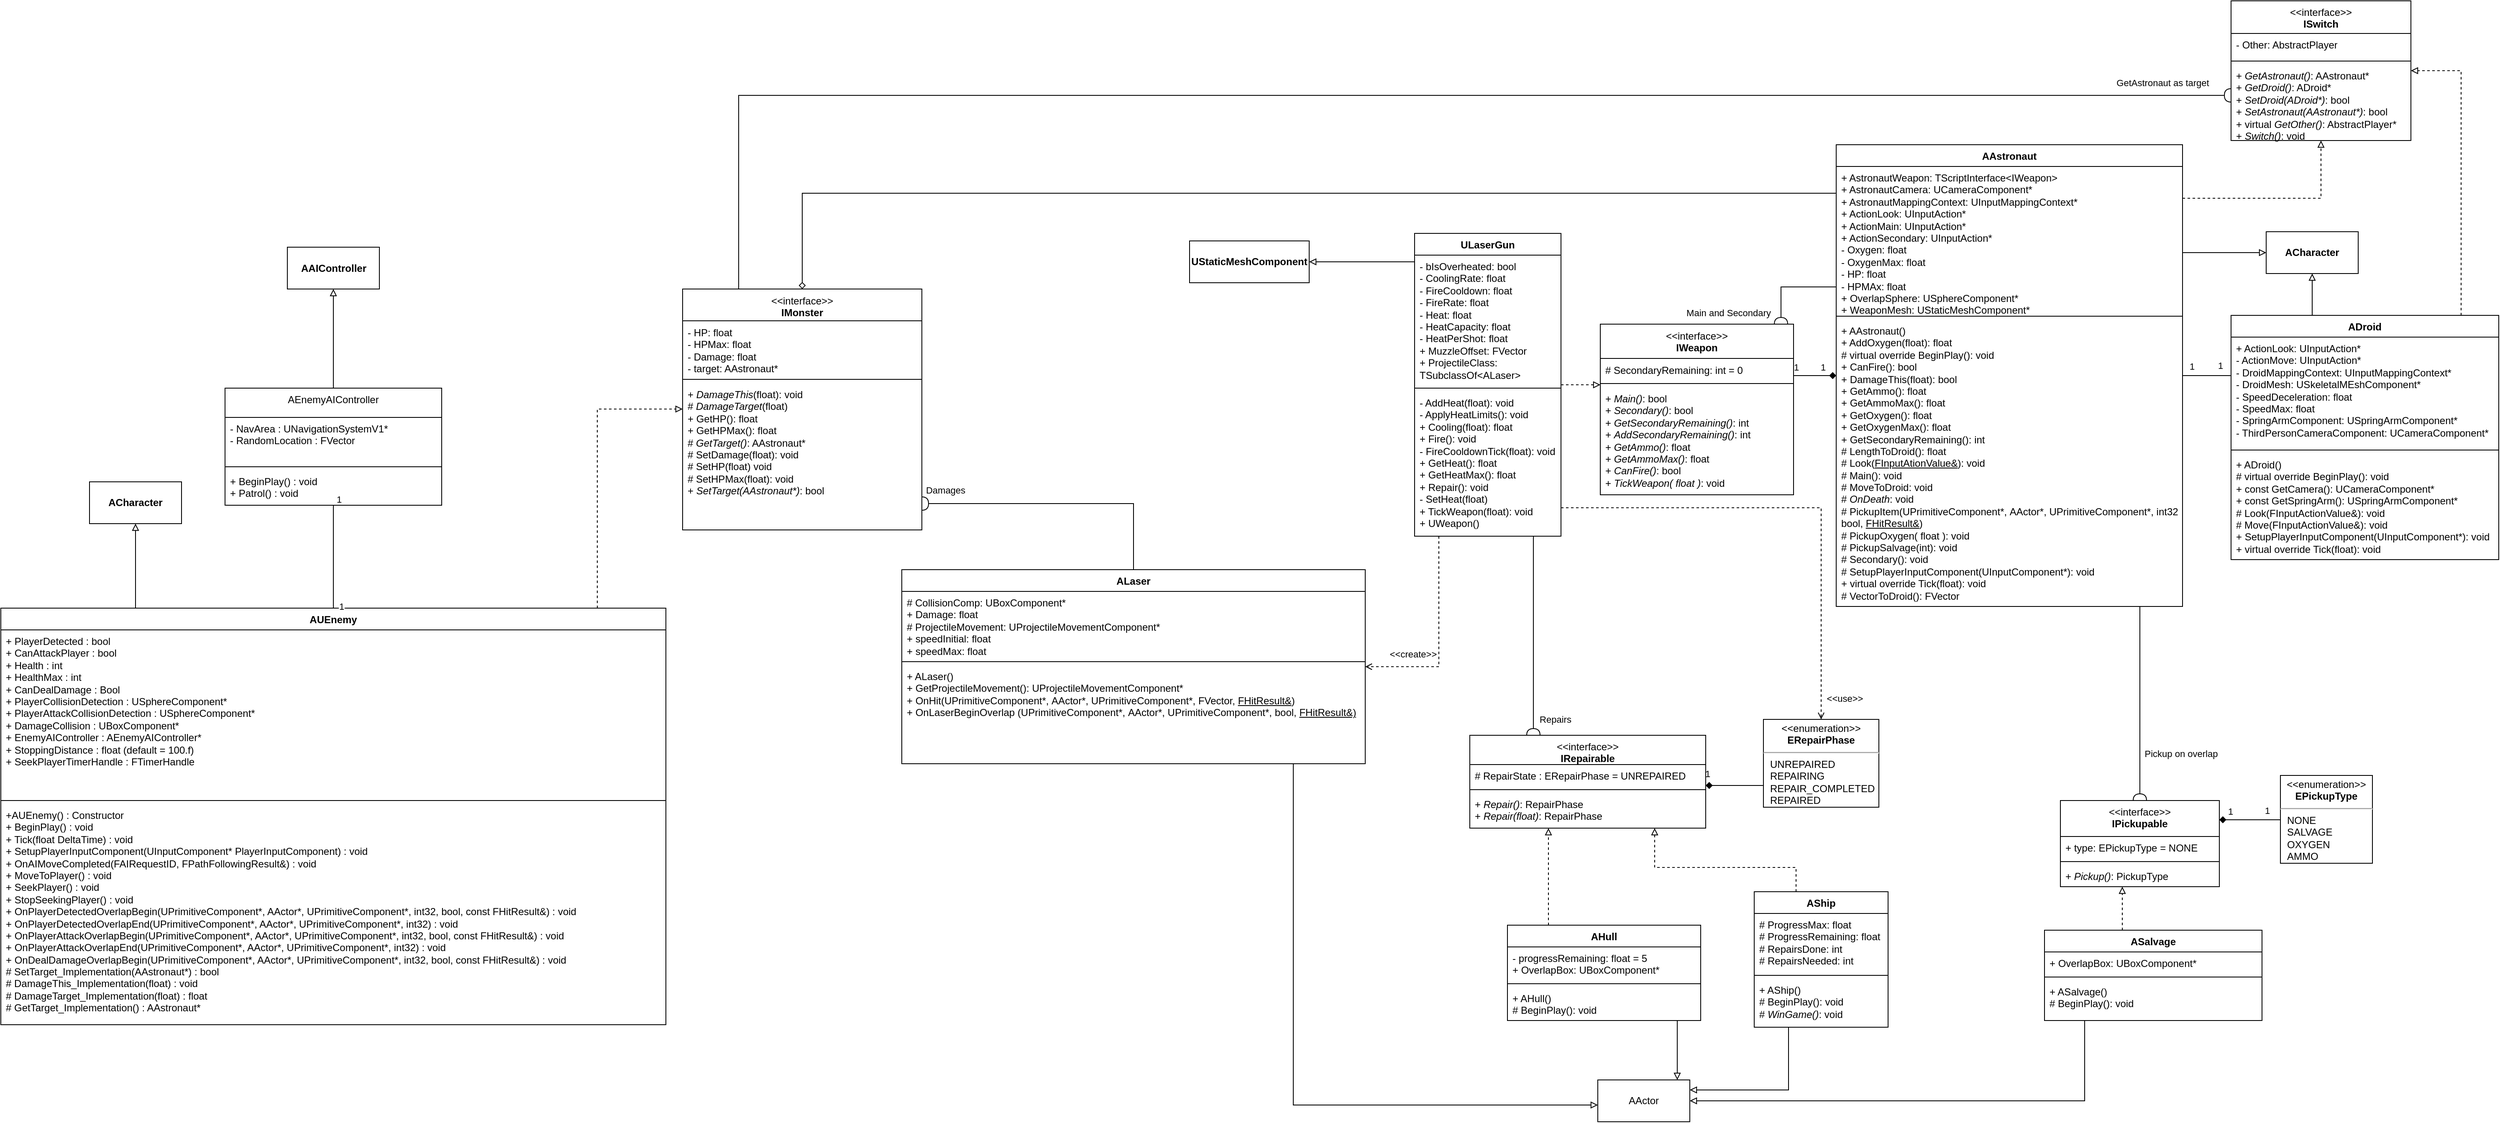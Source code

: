 <mxfile version="24.4.0" type="github">
  <diagram name="Page-1" id="c4acf3e9-155e-7222-9cf6-157b1a14988f">
    <mxGraphModel dx="3566" dy="984" grid="0" gridSize="10" guides="1" tooltips="1" connect="1" arrows="1" fold="1" page="1" pageScale="1" pageWidth="1654" pageHeight="1169" background="none" math="0" shadow="0">
      <root>
        <mxCell id="0" />
        <mxCell id="1" parent="0" />
        <mxCell id="GjGzNpZ6_2Urf7ul3NtA-14" style="edgeStyle=orthogonalEdgeStyle;rounded=0;orthogonalLoop=1;jettySize=auto;html=1;endArrow=block;endFill=0;dashed=1;" parent="1" source="v89CsdgLvt-2hcjP8UX0-1" target="GjGzNpZ6_2Urf7ul3NtA-9" edge="1">
          <mxGeometry relative="1" as="geometry">
            <Array as="points">
              <mxPoint x="1249" y="240" />
              <mxPoint x="1249" y="240" />
            </Array>
          </mxGeometry>
        </mxCell>
        <mxCell id="5UMAS7-7MxUsGcrUEy_Y-5" style="edgeStyle=orthogonalEdgeStyle;rounded=0;orthogonalLoop=1;jettySize=auto;html=1;endArrow=none;endFill=0;startArrow=diamond;startFill=1;" parent="1" source="v89CsdgLvt-2hcjP8UX0-1" target="33zR9iVu8BZnM99QqH7n-1" edge="1">
          <mxGeometry relative="1" as="geometry">
            <Array as="points">
              <mxPoint x="962" y="485" />
              <mxPoint x="962" y="485" />
            </Array>
          </mxGeometry>
        </mxCell>
        <mxCell id="5UMAS7-7MxUsGcrUEy_Y-7" value="1" style="edgeLabel;html=1;align=center;verticalAlign=middle;resizable=0;points=[];" parent="5UMAS7-7MxUsGcrUEy_Y-5" vertex="1" connectable="0">
          <mxGeometry x="0.877" y="2" relative="1" as="geometry">
            <mxPoint y="-12" as="offset" />
          </mxGeometry>
        </mxCell>
        <mxCell id="33zR9iVu8BZnM99QqH7n-18" value="1" style="edgeLabel;html=1;align=center;verticalAlign=middle;resizable=0;points=[];" parent="5UMAS7-7MxUsGcrUEy_Y-5" vertex="1" connectable="0">
          <mxGeometry x="-0.713" relative="1" as="geometry">
            <mxPoint x="-9" y="-10" as="offset" />
          </mxGeometry>
        </mxCell>
        <mxCell id="5UMAS7-7MxUsGcrUEy_Y-19" style="edgeStyle=orthogonalEdgeStyle;rounded=0;orthogonalLoop=1;jettySize=auto;html=1;endArrow=block;endFill=0;" parent="1" source="v89CsdgLvt-2hcjP8UX0-1" target="5UMAS7-7MxUsGcrUEy_Y-18" edge="1">
          <mxGeometry relative="1" as="geometry">
            <Array as="points">
              <mxPoint x="1341" y="305" />
              <mxPoint x="1341" y="305" />
            </Array>
          </mxGeometry>
        </mxCell>
        <mxCell id="33zR9iVu8BZnM99QqH7n-13" style="edgeStyle=orthogonalEdgeStyle;rounded=0;orthogonalLoop=1;jettySize=auto;html=1;endArrow=none;endFill=0;" parent="1" source="v89CsdgLvt-2hcjP8UX0-1" target="GjGzNpZ6_2Urf7ul3NtA-15" edge="1">
          <mxGeometry relative="1" as="geometry">
            <Array as="points">
              <mxPoint x="1363" y="620" />
              <mxPoint x="1363" y="620" />
            </Array>
          </mxGeometry>
        </mxCell>
        <mxCell id="33zR9iVu8BZnM99QqH7n-16" value="1" style="edgeLabel;html=1;align=center;verticalAlign=middle;resizable=0;points=[];" parent="33zR9iVu8BZnM99QqH7n-13" vertex="1" connectable="0">
          <mxGeometry x="-0.745" y="2" relative="1" as="geometry">
            <mxPoint x="3" y="-9" as="offset" />
          </mxGeometry>
        </mxCell>
        <mxCell id="33zR9iVu8BZnM99QqH7n-17" value="1" style="edgeLabel;html=1;align=center;verticalAlign=middle;resizable=0;points=[];" parent="33zR9iVu8BZnM99QqH7n-13" vertex="1" connectable="0">
          <mxGeometry x="0.661" y="3" relative="1" as="geometry">
            <mxPoint x="-3" y="-9" as="offset" />
          </mxGeometry>
        </mxCell>
        <mxCell id="33zR9iVu8BZnM99QqH7n-50" style="edgeStyle=orthogonalEdgeStyle;rounded=0;orthogonalLoop=1;jettySize=auto;html=1;endArrow=halfCircle;endFill=0;" parent="1" source="v89CsdgLvt-2hcjP8UX0-1" target="33zR9iVu8BZnM99QqH7n-34" edge="1">
          <mxGeometry relative="1" as="geometry">
            <Array as="points">
              <mxPoint x="1221" y="798" />
              <mxPoint x="1221" y="798" />
            </Array>
          </mxGeometry>
        </mxCell>
        <mxCell id="33zR9iVu8BZnM99QqH7n-51" value="Pickup on overlap" style="edgeLabel;html=1;align=center;verticalAlign=middle;resizable=0;points=[];" parent="33zR9iVu8BZnM99QqH7n-50" vertex="1" connectable="0">
          <mxGeometry x="0.497" y="2" relative="1" as="geometry">
            <mxPoint x="47" y="2" as="offset" />
          </mxGeometry>
        </mxCell>
        <mxCell id="GjGzNpZ6_2Urf7ul3NtA-9" value="&lt;span style=&quot;font-weight: normal;&quot;&gt;&amp;lt;&amp;lt;interface&amp;gt;&amp;gt;&lt;/span&gt;&lt;div&gt;ISwitch&lt;/div&gt;" style="swimlane;fontStyle=1;align=center;verticalAlign=top;childLayout=stackLayout;horizontal=1;startSize=39;horizontalStack=0;resizeParent=1;resizeParentMax=0;resizeLast=0;collapsible=1;marginBottom=0;whiteSpace=wrap;html=1;" parent="1" vertex="1">
          <mxGeometry x="1330" y="4" width="215" height="167" as="geometry" />
        </mxCell>
        <mxCell id="GjGzNpZ6_2Urf7ul3NtA-10" value="- Other: AbstractPlayer" style="text;strokeColor=none;fillColor=none;align=left;verticalAlign=top;spacingLeft=4;spacingRight=4;overflow=hidden;rotatable=0;points=[[0,0.5],[1,0.5]];portConstraint=eastwest;whiteSpace=wrap;html=1;" parent="GjGzNpZ6_2Urf7ul3NtA-9" vertex="1">
          <mxGeometry y="39" width="215" height="29" as="geometry" />
        </mxCell>
        <mxCell id="GjGzNpZ6_2Urf7ul3NtA-11" value="" style="line;strokeWidth=1;fillColor=none;align=left;verticalAlign=middle;spacingTop=-1;spacingLeft=3;spacingRight=3;rotatable=0;labelPosition=right;points=[];portConstraint=eastwest;strokeColor=inherit;" parent="GjGzNpZ6_2Urf7ul3NtA-9" vertex="1">
          <mxGeometry y="68" width="215" height="8" as="geometry" />
        </mxCell>
        <mxCell id="GjGzNpZ6_2Urf7ul3NtA-12" value="+ &lt;i&gt;GetAstronaut()&lt;/i&gt;: AAstronaut*&lt;div&gt;+ &lt;i&gt;GetDroid()&lt;/i&gt;: ADroid*&lt;/div&gt;&lt;div&gt;+ &lt;i&gt;SetDroid(ADroid*)&lt;/i&gt;: bool&lt;/div&gt;&lt;div&gt;+ &lt;i&gt;SetAstronaut(AAstronaut*)&lt;/i&gt;: bool&lt;/div&gt;&lt;div&gt;+ virtual &lt;i&gt;GetOther()&lt;/i&gt;: AbstractPlayer*&lt;/div&gt;&lt;div&gt;+ &lt;i&gt;Switch()&lt;/i&gt;: void&lt;/div&gt;" style="text;strokeColor=none;fillColor=none;align=left;verticalAlign=top;spacingLeft=4;spacingRight=4;overflow=hidden;rotatable=0;points=[[0,0.5],[1,0.5]];portConstraint=eastwest;whiteSpace=wrap;html=1;" parent="GjGzNpZ6_2Urf7ul3NtA-9" vertex="1">
          <mxGeometry y="76" width="215" height="91" as="geometry" />
        </mxCell>
        <mxCell id="GjGzNpZ6_2Urf7ul3NtA-19" style="edgeStyle=orthogonalEdgeStyle;rounded=0;orthogonalLoop=1;jettySize=auto;html=1;endArrow=block;endFill=0;dashed=1;" parent="1" source="GjGzNpZ6_2Urf7ul3NtA-15" target="GjGzNpZ6_2Urf7ul3NtA-9" edge="1">
          <mxGeometry relative="1" as="geometry">
            <Array as="points">
              <mxPoint x="1605" y="140" />
              <mxPoint x="1605" y="140" />
            </Array>
          </mxGeometry>
        </mxCell>
        <mxCell id="5UMAS7-7MxUsGcrUEy_Y-20" style="edgeStyle=orthogonalEdgeStyle;rounded=0;orthogonalLoop=1;jettySize=auto;html=1;endArrow=block;endFill=0;" parent="1" source="GjGzNpZ6_2Urf7ul3NtA-15" target="5UMAS7-7MxUsGcrUEy_Y-18" edge="1">
          <mxGeometry relative="1" as="geometry">
            <mxPoint x="1496" y="466" as="targetPoint" />
            <Array as="points">
              <mxPoint x="1427" y="370" />
              <mxPoint x="1427" y="370" />
            </Array>
          </mxGeometry>
        </mxCell>
        <mxCell id="GjGzNpZ6_2Urf7ul3NtA-15" value="ADroid" style="swimlane;fontStyle=1;align=center;verticalAlign=top;childLayout=stackLayout;horizontal=1;startSize=26;horizontalStack=0;resizeParent=1;resizeParentMax=0;resizeLast=0;collapsible=1;marginBottom=0;whiteSpace=wrap;html=1;" parent="1" vertex="1">
          <mxGeometry x="1330" y="380" width="320" height="292" as="geometry" />
        </mxCell>
        <mxCell id="GjGzNpZ6_2Urf7ul3NtA-16" value="+ ActionLook: UInputAction*&lt;div&gt;- ActionMove: UInputAction*&lt;/div&gt;&lt;div&gt;- DroidMappingContext: UInputMappingContext*&lt;/div&gt;&lt;div&gt;- DroidMesh: USkeletalMEshComponent*&lt;/div&gt;&lt;div&gt;- SpeedDeceleration: float&lt;/div&gt;&lt;div&gt;- SpeedMax: float&lt;/div&gt;&lt;div&gt;- SpringArmComponent: USpringArmComponent*&lt;/div&gt;&lt;div&gt;- ThirdPersonCameraComponent: UCameraComponent*&lt;/div&gt;" style="text;strokeColor=none;fillColor=none;align=left;verticalAlign=top;spacingLeft=4;spacingRight=4;overflow=hidden;rotatable=0;points=[[0,0.5],[1,0.5]];portConstraint=eastwest;whiteSpace=wrap;html=1;" parent="GjGzNpZ6_2Urf7ul3NtA-15" vertex="1">
          <mxGeometry y="26" width="320" height="131" as="geometry" />
        </mxCell>
        <mxCell id="GjGzNpZ6_2Urf7ul3NtA-17" value="" style="line;strokeWidth=1;fillColor=none;align=left;verticalAlign=middle;spacingTop=-1;spacingLeft=3;spacingRight=3;rotatable=0;labelPosition=right;points=[];portConstraint=eastwest;strokeColor=inherit;" parent="GjGzNpZ6_2Urf7ul3NtA-15" vertex="1">
          <mxGeometry y="157" width="320" height="8" as="geometry" />
        </mxCell>
        <mxCell id="GjGzNpZ6_2Urf7ul3NtA-18" value="+ ADroid()&lt;div&gt;# virtual override BeginPlay(): void&lt;/div&gt;&lt;div&gt;+ const GetCamera(): UCameraComponent*&lt;/div&gt;&lt;div&gt;+ const GetSpringArm(): USpringArmComponent*&lt;/div&gt;&lt;div&gt;# Look(FInputActionValue&amp;amp;): void&lt;/div&gt;&lt;div&gt;# Move(FInputActionValue&amp;amp;): void&lt;/div&gt;&lt;div&gt;+ SetupPlayerInputComponent(UInputComponent*): void&lt;/div&gt;&lt;div&gt;+ virtual override Tick(float): void&lt;br&gt;&lt;/div&gt;" style="text;strokeColor=none;fillColor=none;align=left;verticalAlign=top;spacingLeft=4;spacingRight=4;overflow=hidden;rotatable=0;points=[[0,0.5],[1,0.5]];portConstraint=eastwest;whiteSpace=wrap;html=1;" parent="GjGzNpZ6_2Urf7ul3NtA-15" vertex="1">
          <mxGeometry y="165" width="320" height="127" as="geometry" />
        </mxCell>
        <mxCell id="5UMAS7-7MxUsGcrUEy_Y-25" style="edgeStyle=orthogonalEdgeStyle;rounded=0;orthogonalLoop=1;jettySize=auto;html=1;endArrow=none;endFill=0;startArrow=diamond;startFill=0;" parent="1" source="pTTVUBrMpuXwKr1Ro-rV-5" target="v89CsdgLvt-2hcjP8UX0-1" edge="1">
          <mxGeometry relative="1" as="geometry">
            <Array as="points">
              <mxPoint x="286" y="234" />
              <mxPoint x="1040" y="234" />
            </Array>
          </mxGeometry>
        </mxCell>
        <mxCell id="5UMAS7-7MxUsGcrUEy_Y-26" style="edgeStyle=orthogonalEdgeStyle;rounded=0;orthogonalLoop=1;jettySize=auto;html=1;endArrow=halfCircle;endFill=0;" parent="1" source="pTTVUBrMpuXwKr1Ro-rV-5" target="GjGzNpZ6_2Urf7ul3NtA-9" edge="1">
          <mxGeometry relative="1" as="geometry">
            <Array as="points">
              <mxPoint x="-454" y="117" />
            </Array>
          </mxGeometry>
        </mxCell>
        <mxCell id="33zR9iVu8BZnM99QqH7n-11" value="GetAstronaut as target" style="edgeLabel;html=1;align=center;verticalAlign=middle;resizable=0;points=[];" parent="5UMAS7-7MxUsGcrUEy_Y-26" vertex="1" connectable="0">
          <mxGeometry x="0.958" y="-1" relative="1" as="geometry">
            <mxPoint x="-40" y="-16" as="offset" />
          </mxGeometry>
        </mxCell>
        <mxCell id="pTTVUBrMpuXwKr1Ro-rV-5" value="&lt;span style=&quot;font-weight: normal;&quot;&gt;&amp;lt;&amp;lt;interface&amp;gt;&amp;gt;&lt;/span&gt;&lt;div style=&quot;&quot;&gt;IMonster&lt;/div&gt;" style="swimlane;fontStyle=1;align=center;verticalAlign=top;childLayout=stackLayout;horizontal=1;startSize=38;horizontalStack=0;resizeParent=1;resizeParentMax=0;resizeLast=0;collapsible=1;marginBottom=0;whiteSpace=wrap;html=1;" parent="1" vertex="1">
          <mxGeometry x="-521" y="348.5" width="286" height="288" as="geometry" />
        </mxCell>
        <mxCell id="pTTVUBrMpuXwKr1Ro-rV-6" value="- HP: float&lt;div&gt;- HPMax: float&lt;br&gt;&lt;div&gt;- Damage: float&lt;/div&gt;&lt;div&gt;- target: AAstronaut*&lt;/div&gt;&lt;/div&gt;" style="text;strokeColor=none;fillColor=none;align=left;verticalAlign=top;spacingLeft=4;spacingRight=4;overflow=hidden;rotatable=0;points=[[0,0.5],[1,0.5]];portConstraint=eastwest;whiteSpace=wrap;html=1;" parent="pTTVUBrMpuXwKr1Ro-rV-5" vertex="1">
          <mxGeometry y="38" width="286" height="66" as="geometry" />
        </mxCell>
        <mxCell id="pTTVUBrMpuXwKr1Ro-rV-7" value="" style="line;strokeWidth=1;fillColor=none;align=left;verticalAlign=middle;spacingTop=-1;spacingLeft=3;spacingRight=3;rotatable=0;labelPosition=right;points=[];portConstraint=eastwest;strokeColor=inherit;" parent="pTTVUBrMpuXwKr1Ro-rV-5" vertex="1">
          <mxGeometry y="104" width="286" height="8" as="geometry" />
        </mxCell>
        <mxCell id="pTTVUBrMpuXwKr1Ro-rV-8" value="&lt;div&gt;+ &lt;i&gt;DamageThis&lt;/i&gt;(float): void&lt;/div&gt;&lt;div&gt;# &lt;i&gt;DamageTarget&lt;/i&gt;(float)&lt;/div&gt;&lt;div&gt;&lt;div&gt;+&amp;nbsp;GetHP(): float&lt;/div&gt;&lt;/div&gt;&lt;div&gt;+&amp;nbsp;GetHPMax(): float&lt;br&gt;&lt;/div&gt;&lt;div&gt;# &lt;i&gt;GetTarget()&lt;/i&gt;: AAstronaut*&lt;/div&gt;&lt;div&gt;# SetDamage(float): void&lt;/div&gt;&lt;div&gt;# SetHP(float) void&lt;/div&gt;&lt;div&gt;# SetHPMax(float): void&lt;/div&gt;&lt;div&gt;+ &lt;i&gt;SetTarget(AAstronaut*)&lt;/i&gt;: bool&lt;/div&gt;" style="text;strokeColor=none;fillColor=none;align=left;verticalAlign=top;spacingLeft=4;spacingRight=4;overflow=hidden;rotatable=0;points=[[0,0.5],[1,0.5]];portConstraint=eastwest;whiteSpace=wrap;html=1;" parent="pTTVUBrMpuXwKr1Ro-rV-5" vertex="1">
          <mxGeometry y="112" width="286" height="176" as="geometry" />
        </mxCell>
        <mxCell id="5UMAS7-7MxUsGcrUEy_Y-16" style="edgeStyle=orthogonalEdgeStyle;rounded=0;orthogonalLoop=1;jettySize=auto;html=1;endArrow=open;endFill=0;startArrow=none;startFill=0;dashed=1;" parent="1" source="5UMAS7-7MxUsGcrUEy_Y-1" target="5UMAS7-7MxUsGcrUEy_Y-8" edge="1">
          <mxGeometry relative="1" as="geometry">
            <Array as="points">
              <mxPoint x="383" y="800" />
            </Array>
          </mxGeometry>
        </mxCell>
        <mxCell id="33zR9iVu8BZnM99QqH7n-10" value="&amp;lt;&amp;lt;create&amp;gt;&amp;gt;" style="edgeLabel;html=1;align=center;verticalAlign=middle;resizable=0;points=[];" parent="5UMAS7-7MxUsGcrUEy_Y-16" vertex="1" connectable="0">
          <mxGeometry x="0.659" y="3" relative="1" as="geometry">
            <mxPoint x="15" y="-18" as="offset" />
          </mxGeometry>
        </mxCell>
        <mxCell id="33zR9iVu8BZnM99QqH7n-5" style="edgeStyle=orthogonalEdgeStyle;rounded=0;orthogonalLoop=1;jettySize=auto;html=1;endArrow=block;endFill=0;dashed=1;" parent="1" source="5UMAS7-7MxUsGcrUEy_Y-1" target="33zR9iVu8BZnM99QqH7n-1" edge="1">
          <mxGeometry relative="1" as="geometry">
            <Array as="points">
              <mxPoint x="418" y="492" />
              <mxPoint x="418" y="492" />
            </Array>
          </mxGeometry>
        </mxCell>
        <mxCell id="33zR9iVu8BZnM99QqH7n-27" style="edgeStyle=orthogonalEdgeStyle;rounded=0;orthogonalLoop=1;jettySize=auto;html=1;dashed=1;endArrow=open;endFill=0;" parent="1" source="5UMAS7-7MxUsGcrUEy_Y-1" target="33zR9iVu8BZnM99QqH7n-23" edge="1">
          <mxGeometry relative="1" as="geometry">
            <Array as="points">
              <mxPoint x="840" y="610" />
            </Array>
          </mxGeometry>
        </mxCell>
        <mxCell id="33zR9iVu8BZnM99QqH7n-29" value="&amp;lt;&amp;lt;use&amp;gt;&amp;gt;" style="edgeLabel;html=1;align=center;verticalAlign=middle;resizable=0;points=[];" parent="33zR9iVu8BZnM99QqH7n-27" vertex="1" connectable="0">
          <mxGeometry x="0.77" y="-1" relative="1" as="geometry">
            <mxPoint x="29" y="40" as="offset" />
          </mxGeometry>
        </mxCell>
        <mxCell id="5UMAS7-7MxUsGcrUEy_Y-1" value="ULaserGun" style="swimlane;fontStyle=1;align=center;verticalAlign=top;childLayout=stackLayout;horizontal=1;startSize=26;horizontalStack=0;resizeParent=1;resizeParentMax=0;resizeLast=0;collapsible=1;marginBottom=0;whiteSpace=wrap;html=1;" parent="1" vertex="1">
          <mxGeometry x="354" y="282" width="175" height="362" as="geometry" />
        </mxCell>
        <mxCell id="5UMAS7-7MxUsGcrUEy_Y-2" value="&lt;div&gt;- bIsOverheated: bool&lt;/div&gt;&lt;div&gt;- CoolingRate: float&lt;/div&gt;&lt;div&gt;- FireCooldown: float&lt;/div&gt;&lt;div&gt;- FireRate: float&lt;/div&gt;&lt;div&gt;- Heat: float&lt;/div&gt;&lt;div&gt;- HeatCapacity: float&lt;/div&gt;&lt;div&gt;- HeatPerShot: float&lt;/div&gt;&lt;div&gt;+ MuzzleOffset: FVector&lt;/div&gt;&lt;div&gt;+ ProjectileClass: TSubclassOf&amp;lt;ALaser&amp;gt;&lt;br&gt;&lt;/div&gt;" style="text;strokeColor=none;fillColor=none;align=left;verticalAlign=top;spacingLeft=4;spacingRight=4;overflow=hidden;rotatable=0;points=[[0,0.5],[1,0.5]];portConstraint=eastwest;whiteSpace=wrap;html=1;" parent="5UMAS7-7MxUsGcrUEy_Y-1" vertex="1">
          <mxGeometry y="26" width="175" height="155" as="geometry" />
        </mxCell>
        <mxCell id="5UMAS7-7MxUsGcrUEy_Y-3" value="" style="line;strokeWidth=1;fillColor=none;align=left;verticalAlign=middle;spacingTop=-1;spacingLeft=3;spacingRight=3;rotatable=0;labelPosition=right;points=[];portConstraint=eastwest;strokeColor=inherit;" parent="5UMAS7-7MxUsGcrUEy_Y-1" vertex="1">
          <mxGeometry y="181" width="175" height="8" as="geometry" />
        </mxCell>
        <mxCell id="5UMAS7-7MxUsGcrUEy_Y-4" value="- AddHeat(float): void&lt;div&gt;- ApplyHeatLimits(): void&lt;/div&gt;&lt;div&gt;+ Cooling(float): float&lt;/div&gt;&lt;div&gt;+ Fire(): void&lt;/div&gt;&lt;div&gt;- FireCooldownTick(float): void&lt;/div&gt;&lt;div&gt;+ GetHeat(): float&lt;/div&gt;&lt;div&gt;+ GetHeatMax(): float&lt;/div&gt;&lt;div&gt;+ Repair(): void&lt;/div&gt;&lt;div&gt;- SetHeat(float)&lt;/div&gt;&lt;div&gt;+ TickWeapon(float): void&lt;/div&gt;&lt;div&gt;+ UWeapon()&lt;/div&gt;" style="text;strokeColor=none;fillColor=none;align=left;verticalAlign=top;spacingLeft=4;spacingRight=4;overflow=hidden;rotatable=0;points=[[0,0.5],[1,0.5]];portConstraint=eastwest;whiteSpace=wrap;html=1;" parent="5UMAS7-7MxUsGcrUEy_Y-1" vertex="1">
          <mxGeometry y="189" width="175" height="173" as="geometry" />
        </mxCell>
        <mxCell id="5UMAS7-7MxUsGcrUEy_Y-17" style="edgeStyle=orthogonalEdgeStyle;rounded=0;orthogonalLoop=1;jettySize=auto;html=1;endArrow=halfCircle;endFill=0;" parent="1" source="5UMAS7-7MxUsGcrUEy_Y-8" target="pTTVUBrMpuXwKr1Ro-rV-5" edge="1">
          <mxGeometry relative="1" as="geometry">
            <Array as="points">
              <mxPoint x="18" y="605" />
            </Array>
            <mxPoint x="197" y="907" as="targetPoint" />
          </mxGeometry>
        </mxCell>
        <mxCell id="33zR9iVu8BZnM99QqH7n-9" value="Damages" style="edgeLabel;html=1;align=center;verticalAlign=middle;resizable=0;points=[];" parent="5UMAS7-7MxUsGcrUEy_Y-17" vertex="1" connectable="0">
          <mxGeometry x="0.627" y="1" relative="1" as="geometry">
            <mxPoint x="-34" y="-17" as="offset" />
          </mxGeometry>
        </mxCell>
        <mxCell id="5UMAS7-7MxUsGcrUEy_Y-24" style="edgeStyle=orthogonalEdgeStyle;rounded=0;orthogonalLoop=1;jettySize=auto;html=1;endArrow=block;endFill=0;" parent="1" source="5UMAS7-7MxUsGcrUEy_Y-8" target="5UMAS7-7MxUsGcrUEy_Y-23" edge="1">
          <mxGeometry relative="1" as="geometry">
            <Array as="points">
              <mxPoint x="209" y="1324" />
            </Array>
          </mxGeometry>
        </mxCell>
        <mxCell id="5UMAS7-7MxUsGcrUEy_Y-8" value="ALaser" style="swimlane;fontStyle=1;align=center;verticalAlign=top;childLayout=stackLayout;horizontal=1;startSize=26;horizontalStack=0;resizeParent=1;resizeParentMax=0;resizeLast=0;collapsible=1;marginBottom=0;whiteSpace=wrap;html=1;" parent="1" vertex="1">
          <mxGeometry x="-259" y="684" width="554" height="232" as="geometry" />
        </mxCell>
        <mxCell id="5UMAS7-7MxUsGcrUEy_Y-9" value="# CollisionComp: UBoxComponent*&lt;div&gt;+ Damage: float&lt;/div&gt;&lt;div&gt;# ProjectileMovement: UProjectileMovementComponent*&lt;/div&gt;&lt;div&gt;+ speedInitial: float&lt;/div&gt;&lt;div&gt;+ speedMax: float&lt;/div&gt;" style="text;strokeColor=none;fillColor=none;align=left;verticalAlign=top;spacingLeft=4;spacingRight=4;overflow=hidden;rotatable=0;points=[[0,0.5],[1,0.5]];portConstraint=eastwest;whiteSpace=wrap;html=1;" parent="5UMAS7-7MxUsGcrUEy_Y-8" vertex="1">
          <mxGeometry y="26" width="554" height="80" as="geometry" />
        </mxCell>
        <mxCell id="5UMAS7-7MxUsGcrUEy_Y-10" value="" style="line;strokeWidth=1;fillColor=none;align=left;verticalAlign=middle;spacingTop=-1;spacingLeft=3;spacingRight=3;rotatable=0;labelPosition=right;points=[];portConstraint=eastwest;strokeColor=inherit;" parent="5UMAS7-7MxUsGcrUEy_Y-8" vertex="1">
          <mxGeometry y="106" width="554" height="8" as="geometry" />
        </mxCell>
        <mxCell id="5UMAS7-7MxUsGcrUEy_Y-11" value="+ ALaser()&lt;div&gt;+ GetProjectileMovement():&amp;nbsp;UProjectileMovementComponent*&lt;/div&gt;&lt;div&gt;+ OnHit(UPrimitiveComponent*,&amp;nbsp;AActor*,&amp;nbsp;UPrimitiveComponent*, FVector, &lt;u&gt;FHitResult&amp;amp;&lt;/u&gt;)&lt;/div&gt;&lt;div&gt;+ OnLaserBeginOverlap (UPrimitiveComponent*,&amp;nbsp;AActor*,&amp;nbsp;UPrimitiveComponent*, bool,&amp;nbsp;&lt;u style=&quot;background-color: initial;&quot;&gt;FHitResult&amp;amp;)&lt;/u&gt;&lt;/div&gt;" style="text;strokeColor=none;fillColor=none;align=left;verticalAlign=top;spacingLeft=4;spacingRight=4;overflow=hidden;rotatable=0;points=[[0,0.5],[1,0.5]];portConstraint=eastwest;whiteSpace=wrap;html=1;" parent="5UMAS7-7MxUsGcrUEy_Y-8" vertex="1">
          <mxGeometry y="114" width="554" height="118" as="geometry" />
        </mxCell>
        <mxCell id="5UMAS7-7MxUsGcrUEy_Y-18" value="&lt;b&gt;ACharacter&lt;/b&gt;" style="html=1;whiteSpace=wrap;" parent="1" vertex="1">
          <mxGeometry x="1372" y="280" width="110" height="50" as="geometry" />
        </mxCell>
        <mxCell id="5UMAS7-7MxUsGcrUEy_Y-23" value="AActor" style="html=1;whiteSpace=wrap;" parent="1" vertex="1">
          <mxGeometry x="573" y="1294" width="110" height="50" as="geometry" />
        </mxCell>
        <mxCell id="33zR9iVu8BZnM99QqH7n-1" value="&lt;span style=&quot;font-weight: normal;&quot;&gt;&amp;lt;&amp;lt;interface&amp;gt;&amp;gt;&lt;/span&gt;&lt;div&gt;IWeapon&lt;/div&gt;" style="swimlane;fontStyle=1;align=center;verticalAlign=top;childLayout=stackLayout;horizontal=1;startSize=41;horizontalStack=0;resizeParent=1;resizeParentMax=0;resizeLast=0;collapsible=1;marginBottom=0;whiteSpace=wrap;html=1;" parent="1" vertex="1">
          <mxGeometry x="576" y="390.5" width="231" height="204" as="geometry" />
        </mxCell>
        <mxCell id="33zR9iVu8BZnM99QqH7n-2" value="# SecondaryRemaining: int = 0" style="text;strokeColor=none;fillColor=none;align=left;verticalAlign=top;spacingLeft=4;spacingRight=4;overflow=hidden;rotatable=0;points=[[0,0.5],[1,0.5]];portConstraint=eastwest;whiteSpace=wrap;html=1;" parent="33zR9iVu8BZnM99QqH7n-1" vertex="1">
          <mxGeometry y="41" width="231" height="26" as="geometry" />
        </mxCell>
        <mxCell id="33zR9iVu8BZnM99QqH7n-3" value="" style="line;strokeWidth=1;fillColor=none;align=left;verticalAlign=middle;spacingTop=-1;spacingLeft=3;spacingRight=3;rotatable=0;labelPosition=right;points=[];portConstraint=eastwest;strokeColor=inherit;" parent="33zR9iVu8BZnM99QqH7n-1" vertex="1">
          <mxGeometry y="67" width="231" height="8" as="geometry" />
        </mxCell>
        <mxCell id="33zR9iVu8BZnM99QqH7n-4" value="+ &lt;i&gt;Main()&lt;/i&gt;: bool&lt;div&gt;+ &lt;i&gt;Secondary()&lt;/i&gt;: bool&lt;/div&gt;&lt;div&gt;+ &lt;i&gt;GetSecondaryRemaining()&lt;/i&gt;: int&lt;/div&gt;&lt;div&gt;+ &lt;i&gt;AddSecondaryRemaining()&lt;/i&gt;: int&lt;/div&gt;&lt;div&gt;+ &lt;i&gt;GetAmmo()&lt;/i&gt;: float&lt;/div&gt;&lt;div&gt;+ &lt;i&gt;GetAmmoMax()&lt;/i&gt;: float&lt;/div&gt;&lt;div&gt;+ &lt;i&gt;CanFire()&lt;/i&gt;: bool&lt;/div&gt;&lt;div&gt;+ &lt;i&gt;TickWeapon(&amp;nbsp;&lt;/i&gt;&lt;span style=&quot;background-color: initial;&quot;&gt;&lt;i&gt;float )&lt;/i&gt;: void&lt;/span&gt;&lt;/div&gt;" style="text;strokeColor=none;fillColor=none;align=left;verticalAlign=top;spacingLeft=4;spacingRight=4;overflow=hidden;rotatable=0;points=[[0,0.5],[1,0.5]];portConstraint=eastwest;whiteSpace=wrap;html=1;" parent="33zR9iVu8BZnM99QqH7n-1" vertex="1">
          <mxGeometry y="75" width="231" height="129" as="geometry" />
        </mxCell>
        <mxCell id="33zR9iVu8BZnM99QqH7n-24" style="edgeStyle=orthogonalEdgeStyle;rounded=0;orthogonalLoop=1;jettySize=auto;html=1;startArrow=diamond;startFill=1;endArrow=none;endFill=0;" parent="1" source="33zR9iVu8BZnM99QqH7n-19" target="33zR9iVu8BZnM99QqH7n-23" edge="1">
          <mxGeometry relative="1" as="geometry">
            <Array as="points">
              <mxPoint x="728" y="942" />
              <mxPoint x="728" y="942" />
            </Array>
            <mxPoint x="656" y="715" as="sourcePoint" />
          </mxGeometry>
        </mxCell>
        <mxCell id="33zR9iVu8BZnM99QqH7n-46" value="1" style="edgeLabel;html=1;align=center;verticalAlign=middle;resizable=0;points=[];" parent="33zR9iVu8BZnM99QqH7n-24" vertex="1" connectable="0">
          <mxGeometry x="-0.717" relative="1" as="geometry">
            <mxPoint x="-8" y="-14" as="offset" />
          </mxGeometry>
        </mxCell>
        <mxCell id="33zR9iVu8BZnM99QqH7n-47" value="1" style="edgeLabel;html=1;align=center;verticalAlign=middle;resizable=0;points=[];" parent="33zR9iVu8BZnM99QqH7n-24" vertex="1" connectable="0">
          <mxGeometry x="-0.279" y="-2" relative="1" as="geometry">
            <mxPoint x="90" y="12" as="offset" />
          </mxGeometry>
        </mxCell>
        <mxCell id="33zR9iVu8BZnM99QqH7n-19" value="&lt;span style=&quot;font-weight: normal;&quot;&gt;&amp;lt;&amp;lt;interface&amp;gt;&amp;gt;&lt;/span&gt;&lt;div&gt;IRepairable&lt;/div&gt;" style="swimlane;fontStyle=1;align=center;verticalAlign=top;childLayout=stackLayout;horizontal=1;startSize=35;horizontalStack=0;resizeParent=1;resizeParentMax=0;resizeLast=0;collapsible=1;marginBottom=0;whiteSpace=wrap;html=1;" parent="1" vertex="1">
          <mxGeometry x="420" y="882" width="282" height="111" as="geometry" />
        </mxCell>
        <mxCell id="33zR9iVu8BZnM99QqH7n-20" value="# RepairState : ERepairPhase = UNREPAIRED" style="text;strokeColor=none;fillColor=none;align=left;verticalAlign=top;spacingLeft=4;spacingRight=4;overflow=hidden;rotatable=0;points=[[0,0.5],[1,0.5]];portConstraint=eastwest;whiteSpace=wrap;html=1;" parent="33zR9iVu8BZnM99QqH7n-19" vertex="1">
          <mxGeometry y="35" width="282" height="26" as="geometry" />
        </mxCell>
        <mxCell id="33zR9iVu8BZnM99QqH7n-21" value="" style="line;strokeWidth=1;fillColor=none;align=left;verticalAlign=middle;spacingTop=-1;spacingLeft=3;spacingRight=3;rotatable=0;labelPosition=right;points=[];portConstraint=eastwest;strokeColor=inherit;" parent="33zR9iVu8BZnM99QqH7n-19" vertex="1">
          <mxGeometry y="61" width="282" height="8" as="geometry" />
        </mxCell>
        <mxCell id="33zR9iVu8BZnM99QqH7n-22" value="+&amp;nbsp;&lt;i&gt;Repair()&lt;/i&gt;: RepairPhase&lt;div&gt;+&amp;nbsp;&lt;i&gt;Repair(float)&lt;/i&gt;: RepairPhase&lt;/div&gt;" style="text;strokeColor=none;fillColor=none;align=left;verticalAlign=top;spacingLeft=4;spacingRight=4;overflow=hidden;rotatable=0;points=[[0,0.5],[1,0.5]];portConstraint=eastwest;whiteSpace=wrap;html=1;" parent="33zR9iVu8BZnM99QqH7n-19" vertex="1">
          <mxGeometry y="69" width="282" height="42" as="geometry" />
        </mxCell>
        <mxCell id="33zR9iVu8BZnM99QqH7n-23" value="&lt;p style=&quot;margin:0px;margin-top:4px;text-align:center;&quot;&gt;&amp;lt;&amp;lt;enumeration&amp;gt;&amp;gt;&lt;br&gt;&lt;b&gt;ERepairPhase&lt;/b&gt;&lt;/p&gt;&lt;hr&gt;&lt;p style=&quot;margin:0px;margin-left:8px;text-align:left;&quot;&gt;UNREPAIRED&lt;/p&gt;&lt;p style=&quot;margin:0px;margin-left:8px;text-align:left;&quot;&gt;REPAIRING&lt;/p&gt;&lt;p style=&quot;margin:0px;margin-left:8px;text-align:left;&quot;&gt;REPAIR_COMPLETED&lt;/p&gt;&lt;p style=&quot;margin:0px;margin-left:8px;text-align:left;&quot;&gt;REPAIRED&lt;/p&gt;" style="shape=rect;html=1;overflow=fill;whiteSpace=wrap;" parent="1" vertex="1">
          <mxGeometry x="771" y="863" width="138" height="105" as="geometry" />
        </mxCell>
        <mxCell id="33zR9iVu8BZnM99QqH7n-25" style="edgeStyle=orthogonalEdgeStyle;rounded=0;orthogonalLoop=1;jettySize=auto;html=1;endArrow=halfCircle;endFill=0;" parent="1" source="5UMAS7-7MxUsGcrUEy_Y-1" target="33zR9iVu8BZnM99QqH7n-19" edge="1">
          <mxGeometry relative="1" as="geometry">
            <Array as="points">
              <mxPoint x="496" y="753" />
              <mxPoint x="496" y="753" />
            </Array>
          </mxGeometry>
        </mxCell>
        <mxCell id="33zR9iVu8BZnM99QqH7n-26" value="Repairs" style="edgeLabel;html=1;align=center;verticalAlign=middle;resizable=0;points=[];" parent="33zR9iVu8BZnM99QqH7n-25" vertex="1" connectable="0">
          <mxGeometry x="0.312" y="3" relative="1" as="geometry">
            <mxPoint x="23" y="63" as="offset" />
          </mxGeometry>
        </mxCell>
        <mxCell id="33zR9iVu8BZnM99QqH7n-57" style="edgeStyle=orthogonalEdgeStyle;rounded=0;orthogonalLoop=1;jettySize=auto;html=1;endArrow=block;endFill=0;" parent="1" source="33zR9iVu8BZnM99QqH7n-30" target="5UMAS7-7MxUsGcrUEy_Y-23" edge="1">
          <mxGeometry relative="1" as="geometry">
            <Array as="points">
              <mxPoint x="668" y="1267" />
              <mxPoint x="668" y="1267" />
            </Array>
          </mxGeometry>
        </mxCell>
        <mxCell id="33zR9iVu8BZnM99QqH7n-60" style="edgeStyle=orthogonalEdgeStyle;rounded=0;orthogonalLoop=1;jettySize=auto;html=1;endArrow=block;endFill=0;dashed=1;" parent="1" source="33zR9iVu8BZnM99QqH7n-30" target="33zR9iVu8BZnM99QqH7n-19" edge="1">
          <mxGeometry relative="1" as="geometry">
            <Array as="points">
              <mxPoint x="514" y="1067" />
              <mxPoint x="514" y="1067" />
            </Array>
          </mxGeometry>
        </mxCell>
        <mxCell id="33zR9iVu8BZnM99QqH7n-30" value="AHull" style="swimlane;fontStyle=1;align=center;verticalAlign=top;childLayout=stackLayout;horizontal=1;startSize=26;horizontalStack=0;resizeParent=1;resizeParentMax=0;resizeLast=0;collapsible=1;marginBottom=0;whiteSpace=wrap;html=1;" parent="1" vertex="1">
          <mxGeometry x="465" y="1109" width="231" height="114" as="geometry" />
        </mxCell>
        <mxCell id="33zR9iVu8BZnM99QqH7n-31" value="&lt;div&gt;- progressRemaining: float = 5&lt;/div&gt;+ OverlapBox:&amp;nbsp;UBoxComponent*" style="text;strokeColor=none;fillColor=none;align=left;verticalAlign=top;spacingLeft=4;spacingRight=4;overflow=hidden;rotatable=0;points=[[0,0.5],[1,0.5]];portConstraint=eastwest;whiteSpace=wrap;html=1;" parent="33zR9iVu8BZnM99QqH7n-30" vertex="1">
          <mxGeometry y="26" width="231" height="40" as="geometry" />
        </mxCell>
        <mxCell id="33zR9iVu8BZnM99QqH7n-32" value="" style="line;strokeWidth=1;fillColor=none;align=left;verticalAlign=middle;spacingTop=-1;spacingLeft=3;spacingRight=3;rotatable=0;labelPosition=right;points=[];portConstraint=eastwest;strokeColor=inherit;" parent="33zR9iVu8BZnM99QqH7n-30" vertex="1">
          <mxGeometry y="66" width="231" height="8" as="geometry" />
        </mxCell>
        <mxCell id="33zR9iVu8BZnM99QqH7n-33" value="&lt;div&gt;+ AHull()&lt;/div&gt;# BeginPlay(): void" style="text;strokeColor=none;fillColor=none;align=left;verticalAlign=top;spacingLeft=4;spacingRight=4;overflow=hidden;rotatable=0;points=[[0,0.5],[1,0.5]];portConstraint=eastwest;whiteSpace=wrap;html=1;" parent="33zR9iVu8BZnM99QqH7n-30" vertex="1">
          <mxGeometry y="74" width="231" height="40" as="geometry" />
        </mxCell>
        <mxCell id="33zR9iVu8BZnM99QqH7n-45" style="edgeStyle=orthogonalEdgeStyle;rounded=0;orthogonalLoop=1;jettySize=auto;html=1;endArrow=none;endFill=0;startArrow=diamond;startFill=1;" parent="1" source="33zR9iVu8BZnM99QqH7n-34" target="33zR9iVu8BZnM99QqH7n-44" edge="1">
          <mxGeometry relative="1" as="geometry">
            <Array as="points">
              <mxPoint x="1333" y="983" />
              <mxPoint x="1333" y="983" />
            </Array>
          </mxGeometry>
        </mxCell>
        <mxCell id="33zR9iVu8BZnM99QqH7n-48" value="1" style="edgeLabel;html=1;align=center;verticalAlign=middle;resizable=0;points=[];" parent="33zR9iVu8BZnM99QqH7n-45" vertex="1" connectable="0">
          <mxGeometry x="-0.598" relative="1" as="geometry">
            <mxPoint x="-2" y="-10" as="offset" />
          </mxGeometry>
        </mxCell>
        <mxCell id="33zR9iVu8BZnM99QqH7n-49" value="1" style="edgeLabel;html=1;align=center;verticalAlign=middle;resizable=0;points=[];" parent="33zR9iVu8BZnM99QqH7n-45" vertex="1" connectable="0">
          <mxGeometry x="0.622" y="3" relative="1" as="geometry">
            <mxPoint x="-2" y="-8" as="offset" />
          </mxGeometry>
        </mxCell>
        <mxCell id="33zR9iVu8BZnM99QqH7n-34" value="&lt;div&gt;&lt;span style=&quot;font-weight: normal;&quot;&gt;&amp;lt;&amp;lt;interface&amp;gt;&amp;gt;&lt;/span&gt;&lt;/div&gt;IPickupable" style="swimlane;fontStyle=1;align=center;verticalAlign=top;childLayout=stackLayout;horizontal=1;startSize=43;horizontalStack=0;resizeParent=1;resizeParentMax=0;resizeLast=0;collapsible=1;marginBottom=0;whiteSpace=wrap;html=1;" parent="1" vertex="1">
          <mxGeometry x="1126" y="960" width="190" height="103" as="geometry" />
        </mxCell>
        <mxCell id="33zR9iVu8BZnM99QqH7n-35" value="+ type: EPickupType = NONE" style="text;strokeColor=none;fillColor=none;align=left;verticalAlign=top;spacingLeft=4;spacingRight=4;overflow=hidden;rotatable=0;points=[[0,0.5],[1,0.5]];portConstraint=eastwest;whiteSpace=wrap;html=1;" parent="33zR9iVu8BZnM99QqH7n-34" vertex="1">
          <mxGeometry y="43" width="190" height="26" as="geometry" />
        </mxCell>
        <mxCell id="33zR9iVu8BZnM99QqH7n-36" value="" style="line;strokeWidth=1;fillColor=none;align=left;verticalAlign=middle;spacingTop=-1;spacingLeft=3;spacingRight=3;rotatable=0;labelPosition=right;points=[];portConstraint=eastwest;strokeColor=inherit;" parent="33zR9iVu8BZnM99QqH7n-34" vertex="1">
          <mxGeometry y="69" width="190" height="8" as="geometry" />
        </mxCell>
        <mxCell id="33zR9iVu8BZnM99QqH7n-37" value="+&amp;nbsp;&lt;i&gt;Pickup()&lt;/i&gt;:&amp;nbsp;PickupType" style="text;strokeColor=none;fillColor=none;align=left;verticalAlign=top;spacingLeft=4;spacingRight=4;overflow=hidden;rotatable=0;points=[[0,0.5],[1,0.5]];portConstraint=eastwest;whiteSpace=wrap;html=1;" parent="33zR9iVu8BZnM99QqH7n-34" vertex="1">
          <mxGeometry y="77" width="190" height="26" as="geometry" />
        </mxCell>
        <mxCell id="33zR9iVu8BZnM99QqH7n-44" value="&lt;p style=&quot;margin:0px;margin-top:4px;text-align:center;&quot;&gt;&amp;lt;&amp;lt;enumeration&amp;gt;&amp;gt;&lt;br&gt;&lt;span style=&quot;text-align: left; background-color: initial;&quot;&gt;&lt;b&gt;EPickupType&lt;/b&gt;&lt;/span&gt;&lt;/p&gt;&lt;hr&gt;&lt;p style=&quot;margin:0px;margin-left:8px;text-align:left;&quot;&gt;NONE&lt;/p&gt;&lt;p style=&quot;margin:0px;margin-left:8px;text-align:left;&quot;&gt;SALVAGE&lt;/p&gt;&lt;p style=&quot;margin:0px;margin-left:8px;text-align:left;&quot;&gt;OXYGEN&lt;/p&gt;&lt;p style=&quot;margin:0px;margin-left:8px;text-align:left;&quot;&gt;AMMO&lt;/p&gt;" style="shape=rect;html=1;overflow=fill;whiteSpace=wrap;" parent="1" vertex="1">
          <mxGeometry x="1389" y="930" width="110" height="105" as="geometry" />
        </mxCell>
        <mxCell id="33zR9iVu8BZnM99QqH7n-58" style="edgeStyle=orthogonalEdgeStyle;rounded=0;orthogonalLoop=1;jettySize=auto;html=1;endArrow=block;endFill=0;" parent="1" source="33zR9iVu8BZnM99QqH7n-52" target="5UMAS7-7MxUsGcrUEy_Y-23" edge="1">
          <mxGeometry relative="1" as="geometry">
            <Array as="points">
              <mxPoint x="1155" y="1319" />
            </Array>
          </mxGeometry>
        </mxCell>
        <mxCell id="33zR9iVu8BZnM99QqH7n-59" style="edgeStyle=orthogonalEdgeStyle;rounded=0;orthogonalLoop=1;jettySize=auto;html=1;endArrow=block;endFill=0;dashed=1;" parent="1" source="33zR9iVu8BZnM99QqH7n-52" target="33zR9iVu8BZnM99QqH7n-34" edge="1">
          <mxGeometry relative="1" as="geometry">
            <Array as="points">
              <mxPoint x="1200" y="1079" />
              <mxPoint x="1200" y="1079" />
            </Array>
          </mxGeometry>
        </mxCell>
        <mxCell id="33zR9iVu8BZnM99QqH7n-52" value="ASalvage" style="swimlane;fontStyle=1;align=center;verticalAlign=top;childLayout=stackLayout;horizontal=1;startSize=26;horizontalStack=0;resizeParent=1;resizeParentMax=0;resizeLast=0;collapsible=1;marginBottom=0;whiteSpace=wrap;html=1;" parent="1" vertex="1">
          <mxGeometry x="1107" y="1115" width="260" height="108" as="geometry" />
        </mxCell>
        <mxCell id="33zR9iVu8BZnM99QqH7n-53" value="+ OverlapBox:&amp;nbsp;UBoxComponent*" style="text;strokeColor=none;fillColor=none;align=left;verticalAlign=top;spacingLeft=4;spacingRight=4;overflow=hidden;rotatable=0;points=[[0,0.5],[1,0.5]];portConstraint=eastwest;whiteSpace=wrap;html=1;" parent="33zR9iVu8BZnM99QqH7n-52" vertex="1">
          <mxGeometry y="26" width="260" height="26" as="geometry" />
        </mxCell>
        <mxCell id="33zR9iVu8BZnM99QqH7n-54" value="" style="line;strokeWidth=1;fillColor=none;align=left;verticalAlign=middle;spacingTop=-1;spacingLeft=3;spacingRight=3;rotatable=0;labelPosition=right;points=[];portConstraint=eastwest;strokeColor=inherit;" parent="33zR9iVu8BZnM99QqH7n-52" vertex="1">
          <mxGeometry y="52" width="260" height="8" as="geometry" />
        </mxCell>
        <mxCell id="33zR9iVu8BZnM99QqH7n-55" value="&lt;div&gt;+ ASalvage()&lt;/div&gt;# BeginPlay(): void" style="text;strokeColor=none;fillColor=none;align=left;verticalAlign=top;spacingLeft=4;spacingRight=4;overflow=hidden;rotatable=0;points=[[0,0.5],[1,0.5]];portConstraint=eastwest;whiteSpace=wrap;html=1;" parent="33zR9iVu8BZnM99QqH7n-52" vertex="1">
          <mxGeometry y="60" width="260" height="48" as="geometry" />
        </mxCell>
        <mxCell id="33zR9iVu8BZnM99QqH7n-67" style="edgeStyle=orthogonalEdgeStyle;rounded=0;orthogonalLoop=1;jettySize=auto;html=1;endArrow=halfCircle;endFill=0;" parent="1" source="v89CsdgLvt-2hcjP8UX0-1" target="33zR9iVu8BZnM99QqH7n-1" edge="1">
          <mxGeometry relative="1" as="geometry">
            <Array as="points">
              <mxPoint x="792" y="346" />
            </Array>
          </mxGeometry>
        </mxCell>
        <mxCell id="33zR9iVu8BZnM99QqH7n-68" value="Main and Secondary" style="edgeLabel;html=1;align=center;verticalAlign=middle;resizable=0;points=[];" parent="33zR9iVu8BZnM99QqH7n-67" vertex="1" connectable="0">
          <mxGeometry x="0.466" y="-2" relative="1" as="geometry">
            <mxPoint x="-61" y="16" as="offset" />
          </mxGeometry>
        </mxCell>
        <mxCell id="v89CsdgLvt-2hcjP8UX0-1" value="AAstronaut" style="swimlane;fontStyle=1;align=center;verticalAlign=top;childLayout=stackLayout;horizontal=1;startSize=26;horizontalStack=0;resizeParent=1;resizeParentMax=0;resizeLast=0;collapsible=1;marginBottom=0;whiteSpace=wrap;html=1;" parent="1" vertex="1">
          <mxGeometry x="858" y="176" width="414" height="552" as="geometry" />
        </mxCell>
        <mxCell id="v89CsdgLvt-2hcjP8UX0-2" value="&lt;div&gt;+ AstronautWeapon: TScriptInterface&amp;lt;IWeapon&amp;gt;&lt;/div&gt;&lt;div&gt;+ AstronautCamera: UCameraComponent*&lt;/div&gt;&lt;div&gt;+ AstronautMappingContext: UInputMappingContext*&lt;/div&gt;&lt;div&gt;+ ActionLook: UInputAction*&lt;/div&gt;&lt;div&gt;+ ActionMain&lt;span style=&quot;background-color: initial;&quot;&gt;: UInputAction*&lt;/span&gt;&lt;/div&gt;&lt;div&gt;+ ActionSecondary&lt;span style=&quot;background-color: initial;&quot;&gt;: UInputAction*&lt;/span&gt;&lt;/div&gt;&lt;div&gt;- Oxygen: float&lt;/div&gt;&lt;div&gt;- OxygenMax: float&lt;/div&gt;&lt;div&gt;- HP: float&lt;/div&gt;&lt;div&gt;- HPMAx: float&lt;/div&gt;&lt;div&gt;+ OverlapSphere:&amp;nbsp;USphereComponent*&lt;/div&gt;&lt;div&gt;+ WeaponMesh: UStaticMeshComponent*&lt;/div&gt;" style="text;strokeColor=none;fillColor=none;align=left;verticalAlign=top;spacingLeft=4;spacingRight=4;overflow=hidden;rotatable=0;points=[[0,0.5],[1,0.5]];portConstraint=eastwest;whiteSpace=wrap;html=1;" parent="v89CsdgLvt-2hcjP8UX0-1" vertex="1">
          <mxGeometry y="26" width="414" height="175" as="geometry" />
        </mxCell>
        <mxCell id="v89CsdgLvt-2hcjP8UX0-3" value="" style="line;strokeWidth=1;fillColor=none;align=left;verticalAlign=middle;spacingTop=-1;spacingLeft=3;spacingRight=3;rotatable=0;labelPosition=right;points=[];portConstraint=eastwest;strokeColor=inherit;" parent="v89CsdgLvt-2hcjP8UX0-1" vertex="1">
          <mxGeometry y="201" width="414" height="8" as="geometry" />
        </mxCell>
        <mxCell id="v89CsdgLvt-2hcjP8UX0-4" value="+ AAstronaut()&lt;div&gt;+ AddOxygen(float): float&lt;/div&gt;&lt;div&gt;# virtual override BeginPlay(): void&lt;/div&gt;&lt;div&gt;+ CanFire(): bool&lt;/div&gt;&lt;div&gt;+ DamageThis(float): bool&lt;/div&gt;&lt;div&gt;&lt;div&gt;+ GetAmmo(): float&lt;/div&gt;&lt;div&gt;+ GetAmmoMax(): float&lt;/div&gt;&lt;/div&gt;&lt;div&gt;+ GetOxygen(): float&lt;/div&gt;&lt;div&gt;+ GetOxygenMax(): float&lt;/div&gt;&lt;div&gt;+ GetSecondaryRemaining(): int&lt;/div&gt;&lt;div&gt;# LengthToDroid(): float&lt;br&gt;&lt;/div&gt;&lt;div&gt;# Look(&lt;u&gt;FInputAtionValue&amp;amp;&lt;/u&gt;): void&lt;/div&gt;&lt;div&gt;# Main(): void&lt;/div&gt;&lt;div&gt;# MoveToDroid: void&lt;/div&gt;&lt;div&gt;# &lt;i&gt;OnDeath&lt;/i&gt;: void&lt;/div&gt;&lt;div&gt;#&amp;nbsp;PickupItem(UPrimitiveComponent*,&amp;nbsp;AActor*,&amp;nbsp;UPrimitiveComponent*,&amp;nbsp;int32, bool,&amp;nbsp;&lt;u&gt;FHitResult&amp;amp;&lt;/u&gt;)&lt;/div&gt;&lt;div&gt;# PickupOxygen( float ): void&lt;/div&gt;&lt;div&gt;# PickupSalvage(int): void&lt;/div&gt;&lt;div&gt;# Secondary(): void&lt;/div&gt;&lt;div&gt;# SetupPlayerInputComponent(UInputComponent*): void&lt;br&gt;&lt;/div&gt;&lt;div&gt;+ virtual override Tick(float): void&lt;br&gt;&lt;/div&gt;&lt;div&gt;# VectorToDroid(): FVector&lt;br&gt;&lt;/div&gt;" style="text;strokeColor=none;fillColor=none;align=left;verticalAlign=top;spacingLeft=4;spacingRight=4;overflow=hidden;rotatable=0;points=[[0,0.5],[1,0.5]];portConstraint=eastwest;whiteSpace=wrap;html=1;" parent="v89CsdgLvt-2hcjP8UX0-1" vertex="1">
          <mxGeometry y="209" width="414" height="343" as="geometry" />
        </mxCell>
        <mxCell id="p8fyIGsgEWZNe3z5AwQ0-1" style="edgeStyle=orthogonalEdgeStyle;rounded=0;orthogonalLoop=1;jettySize=auto;html=1;endArrow=block;endFill=0;dashed=1;" edge="1" parent="1" source="LuQBbVjIWTkXCmAUjiDy-9" target="pTTVUBrMpuXwKr1Ro-rV-5">
          <mxGeometry relative="1" as="geometry">
            <Array as="points">
              <mxPoint x="-623" y="492" />
            </Array>
          </mxGeometry>
        </mxCell>
        <mxCell id="LuQBbVjIWTkXCmAUjiDy-9" value="AUEnemy" style="swimlane;fontStyle=1;align=center;verticalAlign=top;childLayout=stackLayout;horizontal=1;startSize=26;horizontalStack=0;resizeParent=1;resizeParentMax=0;resizeLast=0;collapsible=1;marginBottom=0;whiteSpace=wrap;html=1;" parent="1" vertex="1">
          <mxGeometry x="-1336" y="730" width="795" height="498" as="geometry" />
        </mxCell>
        <mxCell id="LuQBbVjIWTkXCmAUjiDy-10" value="&lt;div&gt;&lt;span style=&quot;background-color: initial;&quot;&gt;+ PlayerDetected : bool&lt;/span&gt;&lt;br&gt;&lt;/div&gt;&lt;div&gt;+ CanAttackPlayer : bool&lt;/div&gt;&lt;div&gt;+ Health : int&lt;/div&gt;&lt;div&gt;+ HealthMax : int&lt;/div&gt;&lt;div&gt;&lt;span style=&quot;background-color: initial;&quot;&gt;+ CanDealDamage : Bool&lt;/span&gt;&lt;br&gt;&lt;/div&gt;&lt;div&gt;+ PlayerCollisionDetection : USphereComponent*&lt;/div&gt;&lt;div&gt;+ PlayerAttackCollisionDetection : USphereComponent*&lt;/div&gt;&lt;div&gt;+ DamageCollision : UBoxComponent*&lt;/div&gt;&lt;div&gt;+ EnemyAIController : AEnemyAIController*&lt;/div&gt;&lt;div&gt;+ StoppingDistance : float (default = 100.f)&lt;/div&gt;&lt;div&gt;+ SeekPlayerTimerHandle : FTimerHandle&lt;/div&gt;&lt;div&gt;&lt;br&gt;&lt;/div&gt;&lt;div&gt;&lt;br&gt;&lt;/div&gt;" style="text;strokeColor=none;fillColor=none;align=left;verticalAlign=top;spacingLeft=4;spacingRight=4;overflow=hidden;rotatable=0;points=[[0,0.5],[1,0.5]];portConstraint=eastwest;whiteSpace=wrap;html=1;" parent="LuQBbVjIWTkXCmAUjiDy-9" vertex="1">
          <mxGeometry y="26" width="795" height="200" as="geometry" />
        </mxCell>
        <mxCell id="LuQBbVjIWTkXCmAUjiDy-11" value="" style="line;strokeWidth=1;fillColor=none;align=left;verticalAlign=middle;spacingTop=-1;spacingLeft=3;spacingRight=3;rotatable=0;labelPosition=right;points=[];portConstraint=eastwest;strokeColor=inherit;" parent="LuQBbVjIWTkXCmAUjiDy-9" vertex="1">
          <mxGeometry y="226" width="795" height="8" as="geometry" />
        </mxCell>
        <mxCell id="LuQBbVjIWTkXCmAUjiDy-12" value="+AUEnemy() : Constructor&lt;div&gt;+ BeginPlay() : void&lt;/div&gt;&lt;div&gt;+ Tick(float DeltaTime) : void&lt;/div&gt;&lt;div&gt;+ SetupPlayerInputComponent(UInputComponent* PlayerInputComponent) : void&lt;br&gt;&lt;/div&gt;&lt;div&gt;+ OnAIMoveCompleted(FAIRequestID, FPathFollowingResult&amp;amp;) : void&lt;br&gt;&lt;/div&gt;&lt;div&gt;+ MoveToPlayer() : void&lt;/div&gt;&lt;div&gt;+ SeekPlayer() : void&lt;/div&gt;&lt;div&gt;+ StopSeekingPlayer() : void&lt;/div&gt;&lt;div&gt;+ OnPlayerDetectedOverlapBegin(UPrimitiveComponent*, AActor*, UPrimitiveComponent*, int32, bool, const FHitResult&amp;amp;) : void&amp;nbsp;&lt;/div&gt;&lt;div&gt;+ OnPlayerDetectedOverlapEnd(UPrimitiveComponent*, AActor*, UPrimitiveComponent*, int32) : void&amp;nbsp;&lt;/div&gt;&lt;div&gt;+ OnPlayerAttackOverlapBegin(UPrimitiveComponent*, AActor*, UPrimitiveComponent*, int32, bool, const FHitResult&amp;amp;) : void&amp;nbsp;&lt;/div&gt;&lt;div&gt;+ OnPlayerAttackOverlapEnd(UPrimitiveComponent*, AActor*, UPrimitiveComponent*, int32) : void&amp;nbsp;&lt;/div&gt;&lt;div&gt;+ OnDealDamageOverlapBegin(UPrimitiveComponent*, AActor*, UPrimitiveComponent*, int32, bool, const FHitResult&amp;amp;) : void&lt;br&gt;&lt;/div&gt;&lt;div&gt;# SetTarget_Implementation(AAstronaut*) : bool&lt;/div&gt;&lt;div&gt;# DamageThis_Implementation(float) : void&lt;/div&gt;&lt;div&gt;# DamageTarget_Implementation(float) : float&lt;/div&gt;&lt;div&gt;# GetTarget_Implementation() : AAstronaut*&lt;/div&gt;&lt;div&gt;&lt;br&gt;&lt;/div&gt;" style="text;strokeColor=none;fillColor=none;align=left;verticalAlign=top;spacingLeft=4;spacingRight=4;overflow=hidden;rotatable=0;points=[[0,0.5],[1,0.5]];portConstraint=eastwest;whiteSpace=wrap;html=1;" parent="LuQBbVjIWTkXCmAUjiDy-9" vertex="1">
          <mxGeometry y="234" width="795" height="264" as="geometry" />
        </mxCell>
        <mxCell id="p8fyIGsgEWZNe3z5AwQ0-2" style="edgeStyle=orthogonalEdgeStyle;rounded=0;orthogonalLoop=1;jettySize=auto;html=1;endArrow=block;endFill=0;" edge="1" parent="1" source="LuQBbVjIWTkXCmAUjiDy-9" target="LuQBbVjIWTkXCmAUjiDy-13">
          <mxGeometry relative="1" as="geometry">
            <Array as="points">
              <mxPoint x="-1175" y="700" />
              <mxPoint x="-1175" y="700" />
            </Array>
          </mxGeometry>
        </mxCell>
        <mxCell id="LuQBbVjIWTkXCmAUjiDy-13" value="&lt;b&gt;ACharacter&lt;/b&gt;" style="html=1;whiteSpace=wrap;" parent="1" vertex="1">
          <mxGeometry x="-1230" y="579" width="110" height="50" as="geometry" />
        </mxCell>
        <mxCell id="LuQBbVjIWTkXCmAUjiDy-16" value="&lt;b&gt;AAIController&lt;/b&gt;" style="html=1;whiteSpace=wrap;" parent="1" vertex="1">
          <mxGeometry x="-993.5" y="298.5" width="110" height="50" as="geometry" />
        </mxCell>
        <mxCell id="p8fyIGsgEWZNe3z5AwQ0-3" style="edgeStyle=orthogonalEdgeStyle;rounded=0;orthogonalLoop=1;jettySize=auto;html=1;startArrow=none;startFill=0;endArrow=none;endFill=0;" edge="1" parent="1" source="LuQBbVjIWTkXCmAUjiDy-18" target="LuQBbVjIWTkXCmAUjiDy-9">
          <mxGeometry relative="1" as="geometry" />
        </mxCell>
        <mxCell id="p8fyIGsgEWZNe3z5AwQ0-5" value="1" style="edgeLabel;html=1;align=center;verticalAlign=middle;resizable=0;points=[];" vertex="1" connectable="0" parent="p8fyIGsgEWZNe3z5AwQ0-3">
          <mxGeometry x="0.936" y="1" relative="1" as="geometry">
            <mxPoint x="8" y="2" as="offset" />
          </mxGeometry>
        </mxCell>
        <mxCell id="p8fyIGsgEWZNe3z5AwQ0-6" value="1" style="edgeLabel;html=1;align=center;verticalAlign=middle;resizable=0;points=[];" vertex="1" connectable="0" parent="p8fyIGsgEWZNe3z5AwQ0-3">
          <mxGeometry x="-0.961" y="2" relative="1" as="geometry">
            <mxPoint x="4" y="-10" as="offset" />
          </mxGeometry>
        </mxCell>
        <mxCell id="LuQBbVjIWTkXCmAUjiDy-18" value="&lt;span style=&quot;font-weight: 400;&quot;&gt;AEnemyAIController&lt;/span&gt;" style="swimlane;fontStyle=1;align=center;verticalAlign=top;childLayout=stackLayout;horizontal=1;startSize=35;horizontalStack=0;resizeParent=1;resizeParentMax=0;resizeLast=0;collapsible=1;marginBottom=0;whiteSpace=wrap;html=1;" parent="1" vertex="1">
          <mxGeometry x="-1068" y="467" width="259" height="140" as="geometry" />
        </mxCell>
        <mxCell id="LuQBbVjIWTkXCmAUjiDy-19" value="- NavArea : UNavigationSystemV1*&lt;div&gt;- RandomLocation : FVector&lt;/div&gt;" style="text;strokeColor=none;fillColor=none;align=left;verticalAlign=top;spacingLeft=4;spacingRight=4;overflow=hidden;rotatable=0;points=[[0,0.5],[1,0.5]];portConstraint=eastwest;whiteSpace=wrap;html=1;" parent="LuQBbVjIWTkXCmAUjiDy-18" vertex="1">
          <mxGeometry y="35" width="259" height="55" as="geometry" />
        </mxCell>
        <mxCell id="LuQBbVjIWTkXCmAUjiDy-20" value="" style="line;strokeWidth=1;fillColor=none;align=left;verticalAlign=middle;spacingTop=-1;spacingLeft=3;spacingRight=3;rotatable=0;labelPosition=right;points=[];portConstraint=eastwest;strokeColor=inherit;" parent="LuQBbVjIWTkXCmAUjiDy-18" vertex="1">
          <mxGeometry y="90" width="259" height="8" as="geometry" />
        </mxCell>
        <mxCell id="LuQBbVjIWTkXCmAUjiDy-21" value="+ BeginPlay() : void&lt;div&gt;+ Patrol() : void&lt;/div&gt;" style="text;strokeColor=none;fillColor=none;align=left;verticalAlign=top;spacingLeft=4;spacingRight=4;overflow=hidden;rotatable=0;points=[[0,0.5],[1,0.5]];portConstraint=eastwest;whiteSpace=wrap;html=1;" parent="LuQBbVjIWTkXCmAUjiDy-18" vertex="1">
          <mxGeometry y="98" width="259" height="42" as="geometry" />
        </mxCell>
        <mxCell id="LuQBbVjIWTkXCmAUjiDy-22" style="edgeStyle=orthogonalEdgeStyle;rounded=0;orthogonalLoop=1;jettySize=auto;html=1;endArrow=block;endFill=0;" parent="1" source="LuQBbVjIWTkXCmAUjiDy-18" target="LuQBbVjIWTkXCmAUjiDy-16" edge="1">
          <mxGeometry relative="1" as="geometry" />
        </mxCell>
        <mxCell id="p8fyIGsgEWZNe3z5AwQ0-11" style="edgeStyle=orthogonalEdgeStyle;rounded=0;orthogonalLoop=1;jettySize=auto;html=1;endArrow=block;endFill=0;dashed=1;" edge="1" parent="1" source="p8fyIGsgEWZNe3z5AwQ0-7" target="33zR9iVu8BZnM99QqH7n-19">
          <mxGeometry relative="1" as="geometry">
            <Array as="points">
              <mxPoint x="810" y="1040" />
              <mxPoint x="641" y="1040" />
            </Array>
          </mxGeometry>
        </mxCell>
        <mxCell id="p8fyIGsgEWZNe3z5AwQ0-12" style="edgeStyle=orthogonalEdgeStyle;rounded=0;orthogonalLoop=1;jettySize=auto;html=1;endArrow=block;endFill=0;" edge="1" parent="1" source="p8fyIGsgEWZNe3z5AwQ0-7" target="5UMAS7-7MxUsGcrUEy_Y-23">
          <mxGeometry relative="1" as="geometry">
            <Array as="points">
              <mxPoint x="801" y="1306" />
            </Array>
          </mxGeometry>
        </mxCell>
        <mxCell id="p8fyIGsgEWZNe3z5AwQ0-7" value="AShip" style="swimlane;fontStyle=1;align=center;verticalAlign=top;childLayout=stackLayout;horizontal=1;startSize=26;horizontalStack=0;resizeParent=1;resizeParentMax=0;resizeLast=0;collapsible=1;marginBottom=0;whiteSpace=wrap;html=1;" vertex="1" parent="1">
          <mxGeometry x="760" y="1069" width="160" height="162" as="geometry" />
        </mxCell>
        <mxCell id="p8fyIGsgEWZNe3z5AwQ0-8" value="# ProgressMax: float&lt;div&gt;# ProgressRemaining: float&lt;/div&gt;&lt;div&gt;# RepairsDone: int&lt;/div&gt;&lt;div&gt;# RepairsNeeded: int&lt;/div&gt;" style="text;strokeColor=none;fillColor=none;align=left;verticalAlign=top;spacingLeft=4;spacingRight=4;overflow=hidden;rotatable=0;points=[[0,0.5],[1,0.5]];portConstraint=eastwest;whiteSpace=wrap;html=1;" vertex="1" parent="p8fyIGsgEWZNe3z5AwQ0-7">
          <mxGeometry y="26" width="160" height="70" as="geometry" />
        </mxCell>
        <mxCell id="p8fyIGsgEWZNe3z5AwQ0-9" value="" style="line;strokeWidth=1;fillColor=none;align=left;verticalAlign=middle;spacingTop=-1;spacingLeft=3;spacingRight=3;rotatable=0;labelPosition=right;points=[];portConstraint=eastwest;strokeColor=inherit;" vertex="1" parent="p8fyIGsgEWZNe3z5AwQ0-7">
          <mxGeometry y="96" width="160" height="8" as="geometry" />
        </mxCell>
        <mxCell id="p8fyIGsgEWZNe3z5AwQ0-10" value="+ AShip()&lt;div&gt;# BeginPlay(): void&lt;/div&gt;&lt;div&gt;# &lt;i&gt;WinGame()&lt;/i&gt;: void&lt;/div&gt;" style="text;strokeColor=none;fillColor=none;align=left;verticalAlign=top;spacingLeft=4;spacingRight=4;overflow=hidden;rotatable=0;points=[[0,0.5],[1,0.5]];portConstraint=eastwest;whiteSpace=wrap;html=1;" vertex="1" parent="p8fyIGsgEWZNe3z5AwQ0-7">
          <mxGeometry y="104" width="160" height="58" as="geometry" />
        </mxCell>
        <mxCell id="p8fyIGsgEWZNe3z5AwQ0-14" style="edgeStyle=orthogonalEdgeStyle;rounded=0;orthogonalLoop=1;jettySize=auto;html=1;endArrow=block;endFill=0;" edge="1" parent="1" source="5UMAS7-7MxUsGcrUEy_Y-1" target="p8fyIGsgEWZNe3z5AwQ0-13">
          <mxGeometry relative="1" as="geometry">
            <Array as="points">
              <mxPoint x="327" y="316" />
              <mxPoint x="327" y="316" />
            </Array>
          </mxGeometry>
        </mxCell>
        <mxCell id="p8fyIGsgEWZNe3z5AwQ0-13" value="&lt;b&gt;UStaticMeshComponent&lt;/b&gt;" style="html=1;whiteSpace=wrap;" vertex="1" parent="1">
          <mxGeometry x="85" y="291" width="143" height="50" as="geometry" />
        </mxCell>
      </root>
    </mxGraphModel>
  </diagram>
</mxfile>
